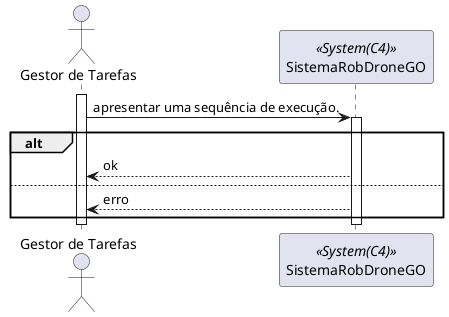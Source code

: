@startuml vp1
actor "Gestor de Tarefas" as actor
participant SistemaRobDroneGO as srdg <<System(C4)>>

activate actor
actor -> srdg: apresentar uma sequência de execução.
activate srdg
alt 
srdg --> actor : ok
else
srdg --> actor : erro
end
deactivate srdg
deactivate actor
@enduml